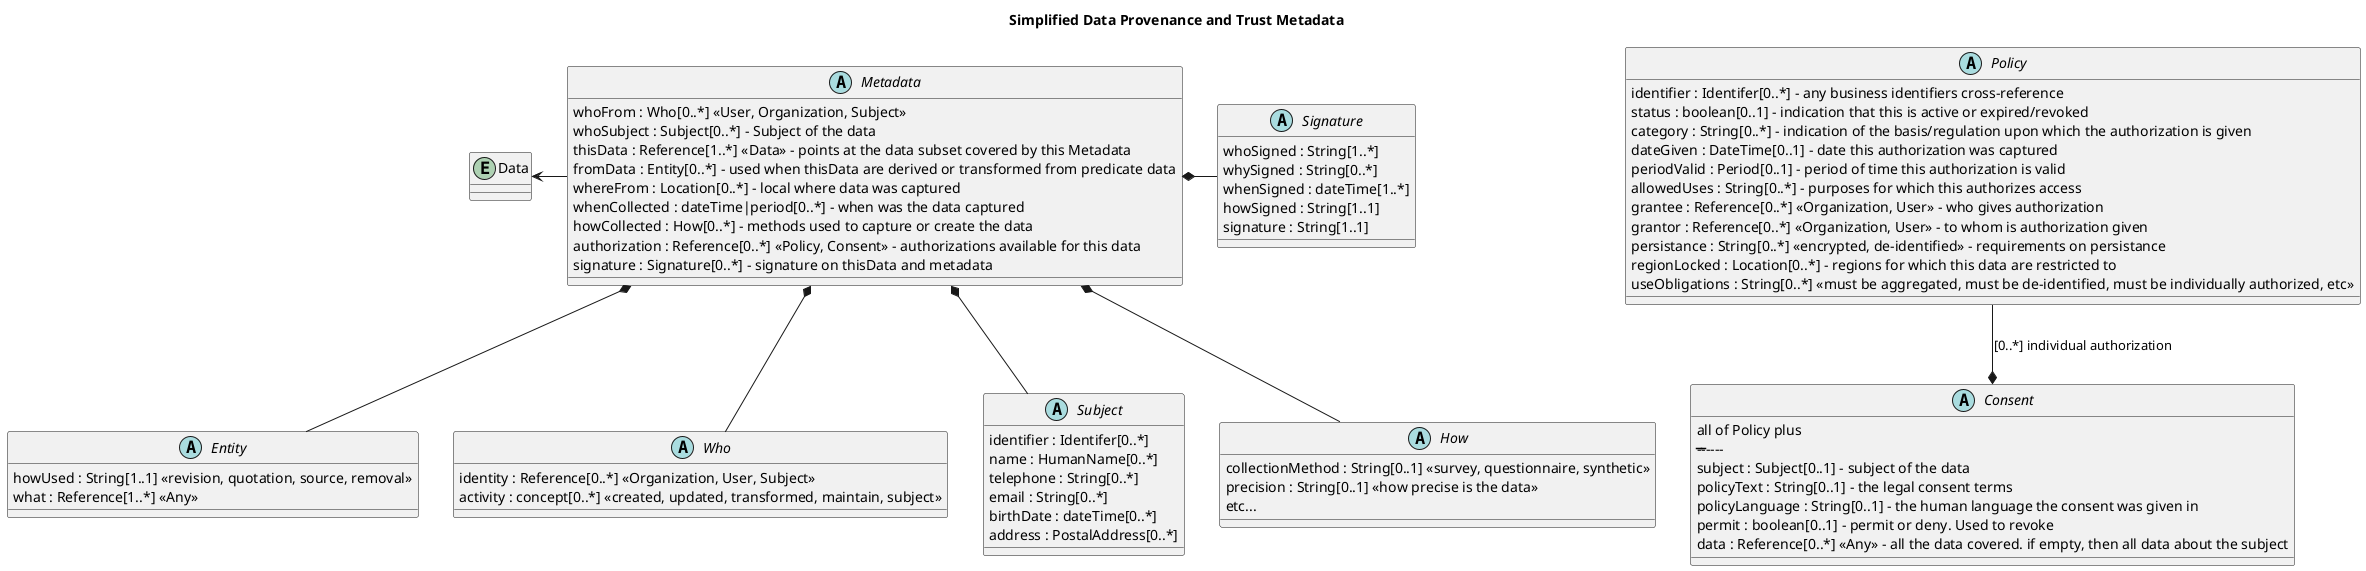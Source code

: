 @startuml 
title Simplified Data Provenance and Trust Metadata

abstract class Signature {
    whoSigned : String[1..*]
    whySigned : String[0..*]
    whenSigned : dateTime[1..*]
    howSigned : String[1..1] 
    signature : String[1..1] 
}
entity Data

abstract class Metadata {
  whoFrom : Who[0..*] <<User, Organization, Subject>> 
  whoSubject : Subject[0..*] - Subject of the data
  thisData : Reference[1..*] <<Data>> - points at the data subset covered by this Metadata
  fromData : Entity[0..*] - used when thisData are derived or transformed from predicate data
  whereFrom : Location[0..*] - local where data was captured
  whenCollected : dateTime|period[0..*] - when was the data captured
  howCollected : How[0..*] - methods used to capture or create the data
  authorization : Reference[0..*] <<Policy, Consent>> - authorizations available for this data
  signature : Signature[0..*] - signature on thisData and metadata
}
Metadata *-down- Entity 
Metadata *-down- Who 
Metadata *-down- Subject 
Metadata *-down- How 
Metadata *-right- Signature
Metadata -left-> Data

abstract class Who {
    identity : Reference[0..*] <<Organization, User, Subject>>
    activity : concept[0..*] <<created, updated, transformed, maintain, subject>>
}

abstract class Subject {
    identifier : Identifer[0..*]
    name : HumanName[0..*]
    telephone : String[0..*]
    email : String[0..*]
    birthDate : dateTime[0..*]
    address : PostalAddress[0..*]
}

abstract class Entity {
    howUsed : String[1..1] <<revision, quotation, source, removal>>
    what : Reference[1..*] <<Any>>
}

abstract class How {
    collectionMethod : String[0..1] <<survey, questionnaire, synthetic>>
    precision : String[0..1] <<how precise is the data>>
    etc...
}

abstract class Policy {
    identifier : Identifer[0..*] - any business identifiers cross-reference
    status : boolean[0..1] - indication that this is active or expired/revoked
    category : String[0..*] - indication of the basis/regulation upon which the authorization is given
    dateGiven : DateTime[0..1] - date this authorization was captured
    periodValid : Period[0..1] - period of time this authorization is valid
    allowedUses : String[0..*] - purposes for which this authorizes access
    grantee : Reference[0..*] <<Organization, User>> - who gives authorization
    grantor : Reference[0..*] <<Organization, User>> - to whom is authorization given
    persistance : String[0..*] <<encrypted, de-identified>> - requirements on persistance
    regionLocked : Location[0..*] - regions for which this data are restricted to
    useObligations : String[0..*] <<must be aggregated, must be de-identified, must be individually authorized, etc>>
}
Policy -down-* Consent : [0..*] individual authorization

abstract class Consent {
 all of Policy plus
    --------------
    subject : Subject[0..1] - subject of the data
    policyText : String[0..1] - the legal consent terms 
    policyLanguage : String[0..1] - the human language the consent was given in
    permit : boolean[0..1] - permit or deny. Used to revoke
    data : Reference[0..*] <<Any>> - all the data covered. if empty, then all data about the subject
}

@enduml